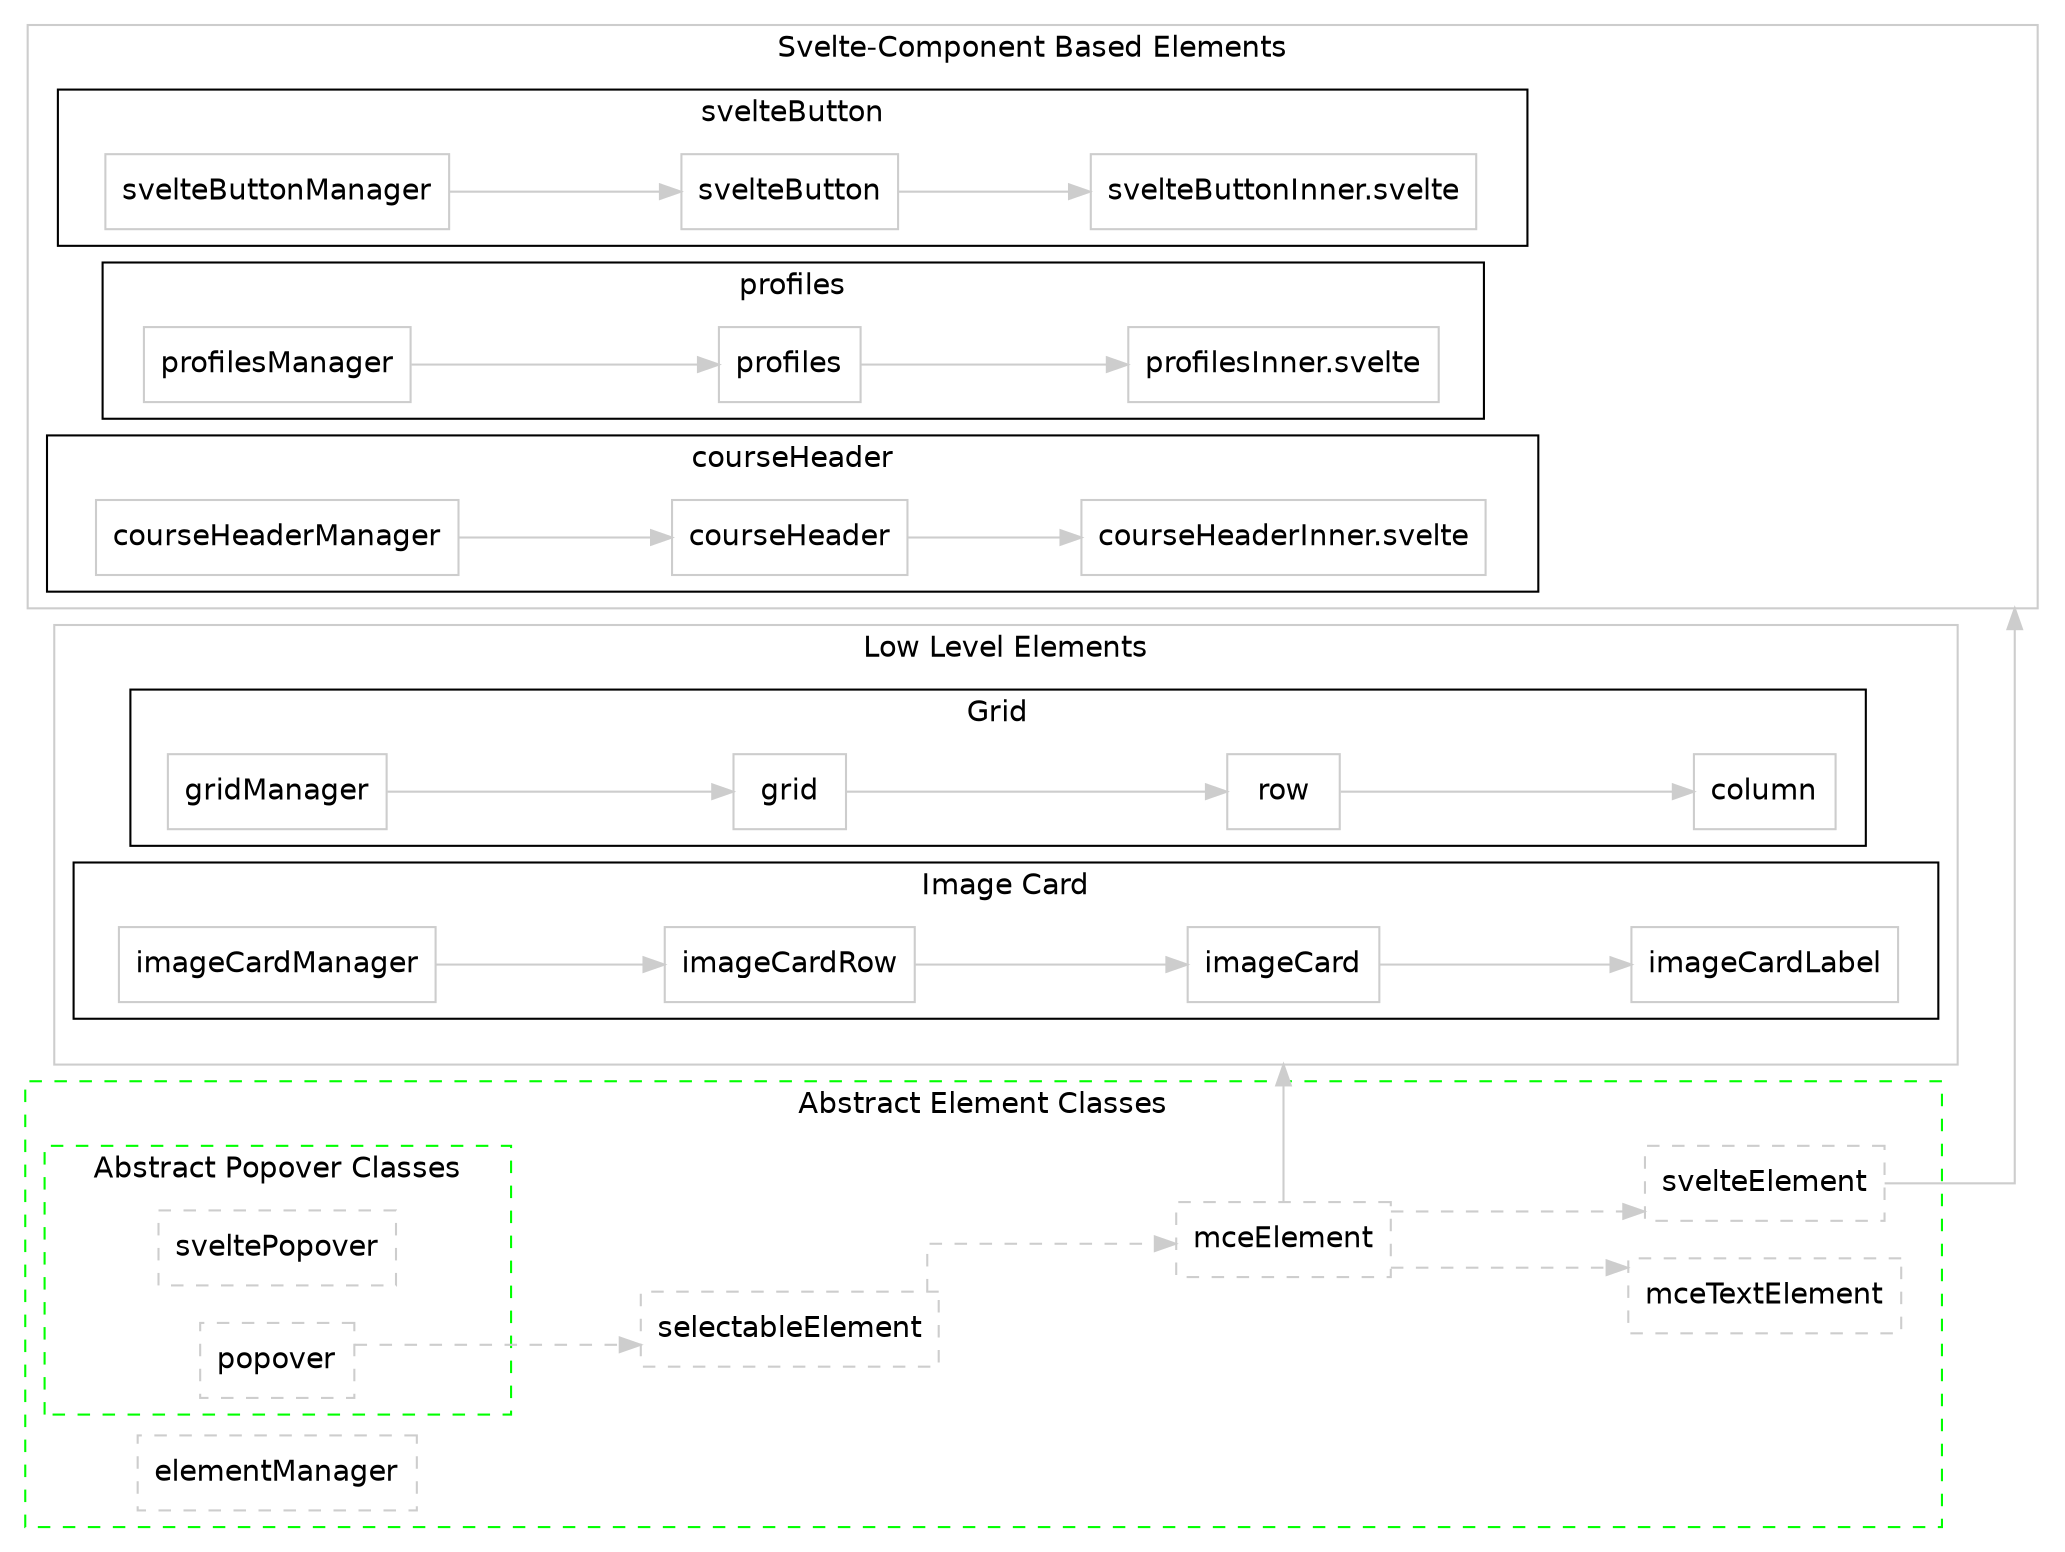 digraph G {
  graph [fontsize = 14; fontname = "Helvetica"; splines = ortho; overlap = false; ratio = 0.75; rankdir = "LR";];
  node [shape = box; fontname = "Helvetica"; color = "#cdcdcd";];
  edge [weight = 1; color = "#cdcdcd";];
  compound = true;
  concentrate = true;
  newrank = true;
  subgraph cluster_generics {
    label = "Abstract Element Classes";
    color = "green";
    style = dashed;
    node [style = dashed;];
    edge [style = dashed;];
    selectableElement -> mceElement;
    mceElement -> mceTextElement;
    mceElement -> svelteElement;
    elementManager;
    subgraph cluster_popover {
      label = "Abstract Popover Classes";
      sveltePopover;
      popover;
    }
    popover -> selectableElement;
  }
  subgraph implemented {
    color = "#cdcdcd";
    subgraph cluster_lowlevel {
      label = "Low Level Elements";
      subgraph cluster_grid {
        color = "black";
        gridManager -> grid -> row -> column;
        label = "Grid";
      }
      subgraph cluster_imageCard {
        color = "black";
        imageCardManager -> imageCardRow -> imageCard -> imageCardLabel;
        label = "Image Card";
      }
      // Invisible nodes to make the edges look nice
      lowLevel [shape = point;style = invis;];
    }
    subgraph cluster_highlevel {
      label = "Svelte-Component Based Elements";
      
      subgraph "cluster_svelteButton" {
        color = "black";
        svelteButtonManager -> svelteButton -> "svelteButtonInner.svelte";
        label = "svelteButton";
      }
      subgraph "cluster_profiles" {
        color = "black";
        profilesManager -> profiles -> "profilesInner.svelte";
        label = "profiles";
      }
      subgraph "cluster_courseHeader" {
        color = "black";
        courseHeaderManager -> courseHeader -> "courseHeaderInner.svelte";
        label = "courseHeader";
      }
      // Invisible nodes to make the edges look nice
      highLevel [shape = point;style = invis;];
    }
  }
  mceElement -> lowLevel [lhead = "cluster_lowlevel";];
  svelteElement -> highLevel [lhead = "cluster_highlevel";];
}